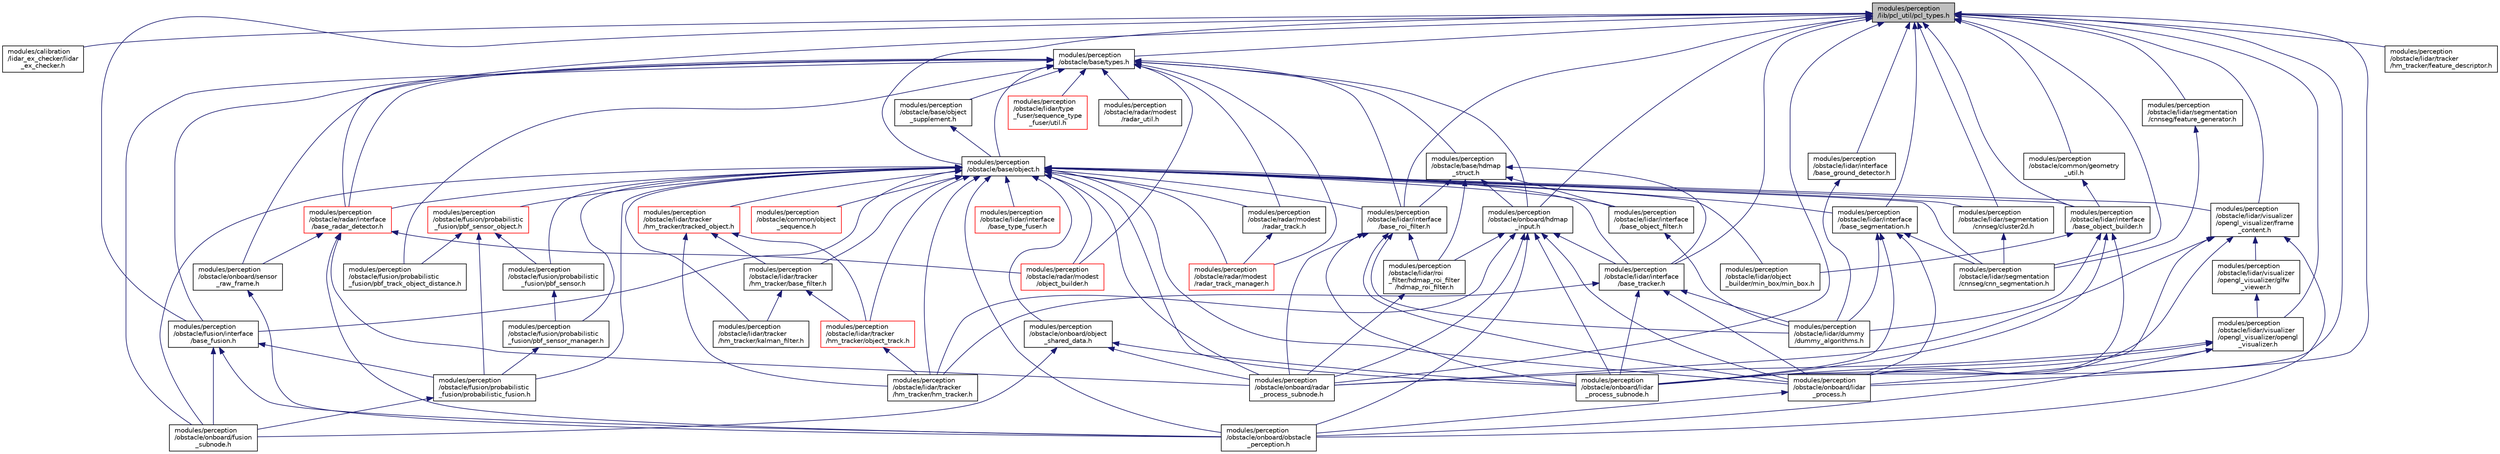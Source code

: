 digraph "modules/perception/lib/pcl_util/pcl_types.h"
{
  edge [fontname="Helvetica",fontsize="10",labelfontname="Helvetica",labelfontsize="10"];
  node [fontname="Helvetica",fontsize="10",shape=record];
  Node7 [label="modules/perception\l/lib/pcl_util/pcl_types.h",height=0.2,width=0.4,color="black", fillcolor="grey75", style="filled", fontcolor="black"];
  Node7 -> Node8 [dir="back",color="midnightblue",fontsize="10",style="solid",fontname="Helvetica"];
  Node8 [label="modules/calibration\l/lidar_ex_checker/lidar\l_ex_checker.h",height=0.2,width=0.4,color="black", fillcolor="white", style="filled",URL="$lidar__ex__checker_8h.html"];
  Node7 -> Node9 [dir="back",color="midnightblue",fontsize="10",style="solid",fontname="Helvetica"];
  Node9 [label="modules/perception\l/obstacle/base/types.h",height=0.2,width=0.4,color="black", fillcolor="white", style="filled",URL="$modules_2perception_2obstacle_2base_2types_8h.html"];
  Node9 -> Node10 [dir="back",color="midnightblue",fontsize="10",style="solid",fontname="Helvetica"];
  Node10 [label="modules/perception\l/obstacle/base/hdmap\l_struct.h",height=0.2,width=0.4,color="black", fillcolor="white", style="filled",URL="$hdmap__struct_8h.html"];
  Node10 -> Node11 [dir="back",color="midnightblue",fontsize="10",style="solid",fontname="Helvetica"];
  Node11 [label="modules/perception\l/obstacle/lidar/interface\l/base_object_filter.h",height=0.2,width=0.4,color="black", fillcolor="white", style="filled",URL="$base__object__filter_8h.html"];
  Node11 -> Node12 [dir="back",color="midnightblue",fontsize="10",style="solid",fontname="Helvetica"];
  Node12 [label="modules/perception\l/obstacle/lidar/dummy\l/dummy_algorithms.h",height=0.2,width=0.4,color="black", fillcolor="white", style="filled",URL="$lidar_2dummy_2dummy__algorithms_8h.html"];
  Node10 -> Node13 [dir="back",color="midnightblue",fontsize="10",style="solid",fontname="Helvetica"];
  Node13 [label="modules/perception\l/obstacle/lidar/interface\l/base_roi_filter.h",height=0.2,width=0.4,color="black", fillcolor="white", style="filled",URL="$base__roi__filter_8h.html"];
  Node13 -> Node12 [dir="back",color="midnightblue",fontsize="10",style="solid",fontname="Helvetica"];
  Node13 -> Node14 [dir="back",color="midnightblue",fontsize="10",style="solid",fontname="Helvetica"];
  Node14 [label="modules/perception\l/obstacle/lidar/roi\l_filter/hdmap_roi_filter\l/hdmap_roi_filter.h",height=0.2,width=0.4,color="black", fillcolor="white", style="filled",URL="$hdmap__roi__filter_8h.html"];
  Node14 -> Node15 [dir="back",color="midnightblue",fontsize="10",style="solid",fontname="Helvetica"];
  Node15 [label="modules/perception\l/obstacle/onboard/radar\l_process_subnode.h",height=0.2,width=0.4,color="black", fillcolor="white", style="filled",URL="$radar__process__subnode_8h.html"];
  Node13 -> Node16 [dir="back",color="midnightblue",fontsize="10",style="solid",fontname="Helvetica"];
  Node16 [label="modules/perception\l/obstacle/onboard/lidar\l_process.h",height=0.2,width=0.4,color="black", fillcolor="white", style="filled",URL="$lidar__process_8h.html"];
  Node16 -> Node17 [dir="back",color="midnightblue",fontsize="10",style="solid",fontname="Helvetica"];
  Node17 [label="modules/perception\l/obstacle/onboard/obstacle\l_perception.h",height=0.2,width=0.4,color="black", fillcolor="white", style="filled",URL="$obstacle__perception_8h.html"];
  Node13 -> Node18 [dir="back",color="midnightblue",fontsize="10",style="solid",fontname="Helvetica"];
  Node18 [label="modules/perception\l/obstacle/onboard/lidar\l_process_subnode.h",height=0.2,width=0.4,color="black", fillcolor="white", style="filled",URL="$lidar__process__subnode_8h.html"];
  Node13 -> Node15 [dir="back",color="midnightblue",fontsize="10",style="solid",fontname="Helvetica"];
  Node10 -> Node19 [dir="back",color="midnightblue",fontsize="10",style="solid",fontname="Helvetica"];
  Node19 [label="modules/perception\l/obstacle/lidar/interface\l/base_tracker.h",height=0.2,width=0.4,color="black", fillcolor="white", style="filled",URL="$base__tracker_8h.html"];
  Node19 -> Node12 [dir="back",color="midnightblue",fontsize="10",style="solid",fontname="Helvetica"];
  Node19 -> Node20 [dir="back",color="midnightblue",fontsize="10",style="solid",fontname="Helvetica"];
  Node20 [label="modules/perception\l/obstacle/lidar/tracker\l/hm_tracker/hm_tracker.h",height=0.2,width=0.4,color="black", fillcolor="white", style="filled",URL="$hm__tracker_8h.html"];
  Node19 -> Node16 [dir="back",color="midnightblue",fontsize="10",style="solid",fontname="Helvetica"];
  Node19 -> Node18 [dir="back",color="midnightblue",fontsize="10",style="solid",fontname="Helvetica"];
  Node10 -> Node21 [dir="back",color="midnightblue",fontsize="10",style="solid",fontname="Helvetica"];
  Node21 [label="modules/perception\l/obstacle/onboard/hdmap\l_input.h",height=0.2,width=0.4,color="black", fillcolor="white", style="filled",URL="$obstacle_2onboard_2hdmap__input_8h.html"];
  Node21 -> Node19 [dir="back",color="midnightblue",fontsize="10",style="solid",fontname="Helvetica"];
  Node21 -> Node14 [dir="back",color="midnightblue",fontsize="10",style="solid",fontname="Helvetica"];
  Node21 -> Node20 [dir="back",color="midnightblue",fontsize="10",style="solid",fontname="Helvetica"];
  Node21 -> Node16 [dir="back",color="midnightblue",fontsize="10",style="solid",fontname="Helvetica"];
  Node21 -> Node18 [dir="back",color="midnightblue",fontsize="10",style="solid",fontname="Helvetica"];
  Node21 -> Node17 [dir="back",color="midnightblue",fontsize="10",style="solid",fontname="Helvetica"];
  Node21 -> Node15 [dir="back",color="midnightblue",fontsize="10",style="solid",fontname="Helvetica"];
  Node10 -> Node14 [dir="back",color="midnightblue",fontsize="10",style="solid",fontname="Helvetica"];
  Node9 -> Node22 [dir="back",color="midnightblue",fontsize="10",style="solid",fontname="Helvetica"];
  Node22 [label="modules/perception\l/obstacle/base/object\l_supplement.h",height=0.2,width=0.4,color="black", fillcolor="white", style="filled",URL="$object__supplement_8h.html"];
  Node22 -> Node23 [dir="back",color="midnightblue",fontsize="10",style="solid",fontname="Helvetica"];
  Node23 [label="modules/perception\l/obstacle/base/object.h",height=0.2,width=0.4,color="black", fillcolor="white", style="filled",URL="$object_8h.html"];
  Node23 -> Node24 [dir="back",color="midnightblue",fontsize="10",style="solid",fontname="Helvetica"];
  Node24 [label="modules/perception\l/obstacle/common/object\l_sequence.h",height=0.2,width=0.4,color="red", fillcolor="white", style="filled",URL="$object__sequence_8h.html"];
  Node23 -> Node26 [dir="back",color="midnightblue",fontsize="10",style="solid",fontname="Helvetica"];
  Node26 [label="modules/perception\l/obstacle/fusion/interface\l/base_fusion.h",height=0.2,width=0.4,color="black", fillcolor="white", style="filled",URL="$base__fusion_8h.html"];
  Node26 -> Node27 [dir="back",color="midnightblue",fontsize="10",style="solid",fontname="Helvetica"];
  Node27 [label="modules/perception\l/obstacle/fusion/probabilistic\l_fusion/probabilistic_fusion.h",height=0.2,width=0.4,color="black", fillcolor="white", style="filled",URL="$probabilistic__fusion_8h.html"];
  Node27 -> Node28 [dir="back",color="midnightblue",fontsize="10",style="solid",fontname="Helvetica"];
  Node28 [label="modules/perception\l/obstacle/onboard/fusion\l_subnode.h",height=0.2,width=0.4,color="black", fillcolor="white", style="filled",URL="$fusion__subnode_8h.html"];
  Node26 -> Node28 [dir="back",color="midnightblue",fontsize="10",style="solid",fontname="Helvetica"];
  Node26 -> Node17 [dir="back",color="midnightblue",fontsize="10",style="solid",fontname="Helvetica"];
  Node23 -> Node29 [dir="back",color="midnightblue",fontsize="10",style="solid",fontname="Helvetica"];
  Node29 [label="modules/perception\l/obstacle/fusion/probabilistic\l_fusion/pbf_sensor_object.h",height=0.2,width=0.4,color="red", fillcolor="white", style="filled",URL="$pbf__sensor__object_8h.html"];
  Node29 -> Node37 [dir="back",color="midnightblue",fontsize="10",style="solid",fontname="Helvetica"];
  Node37 [label="modules/perception\l/obstacle/fusion/probabilistic\l_fusion/pbf_sensor.h",height=0.2,width=0.4,color="black", fillcolor="white", style="filled",URL="$pbf__sensor_8h.html"];
  Node37 -> Node38 [dir="back",color="midnightblue",fontsize="10",style="solid",fontname="Helvetica"];
  Node38 [label="modules/perception\l/obstacle/fusion/probabilistic\l_fusion/pbf_sensor_manager.h",height=0.2,width=0.4,color="black", fillcolor="white", style="filled",URL="$pbf__sensor__manager_8h.html"];
  Node38 -> Node27 [dir="back",color="midnightblue",fontsize="10",style="solid",fontname="Helvetica"];
  Node29 -> Node36 [dir="back",color="midnightblue",fontsize="10",style="solid",fontname="Helvetica"];
  Node36 [label="modules/perception\l/obstacle/fusion/probabilistic\l_fusion/pbf_track_object_distance.h",height=0.2,width=0.4,color="black", fillcolor="white", style="filled",URL="$pbf__track__object__distance_8h.html"];
  Node29 -> Node27 [dir="back",color="midnightblue",fontsize="10",style="solid",fontname="Helvetica"];
  Node23 -> Node37 [dir="back",color="midnightblue",fontsize="10",style="solid",fontname="Helvetica"];
  Node23 -> Node38 [dir="back",color="midnightblue",fontsize="10",style="solid",fontname="Helvetica"];
  Node23 -> Node27 [dir="back",color="midnightblue",fontsize="10",style="solid",fontname="Helvetica"];
  Node23 -> Node39 [dir="back",color="midnightblue",fontsize="10",style="solid",fontname="Helvetica"];
  Node39 [label="modules/perception\l/obstacle/lidar/interface\l/base_object_builder.h",height=0.2,width=0.4,color="black", fillcolor="white", style="filled",URL="$base__object__builder_8h.html"];
  Node39 -> Node12 [dir="back",color="midnightblue",fontsize="10",style="solid",fontname="Helvetica"];
  Node39 -> Node40 [dir="back",color="midnightblue",fontsize="10",style="solid",fontname="Helvetica"];
  Node40 [label="modules/perception\l/obstacle/lidar/object\l_builder/min_box/min_box.h",height=0.2,width=0.4,color="black", fillcolor="white", style="filled",URL="$min__box_8h.html"];
  Node39 -> Node16 [dir="back",color="midnightblue",fontsize="10",style="solid",fontname="Helvetica"];
  Node39 -> Node18 [dir="back",color="midnightblue",fontsize="10",style="solid",fontname="Helvetica"];
  Node23 -> Node11 [dir="back",color="midnightblue",fontsize="10",style="solid",fontname="Helvetica"];
  Node23 -> Node13 [dir="back",color="midnightblue",fontsize="10",style="solid",fontname="Helvetica"];
  Node23 -> Node41 [dir="back",color="midnightblue",fontsize="10",style="solid",fontname="Helvetica"];
  Node41 [label="modules/perception\l/obstacle/lidar/interface\l/base_segmentation.h",height=0.2,width=0.4,color="black", fillcolor="white", style="filled",URL="$base__segmentation_8h.html"];
  Node41 -> Node12 [dir="back",color="midnightblue",fontsize="10",style="solid",fontname="Helvetica"];
  Node41 -> Node42 [dir="back",color="midnightblue",fontsize="10",style="solid",fontname="Helvetica"];
  Node42 [label="modules/perception\l/obstacle/lidar/segmentation\l/cnnseg/cnn_segmentation.h",height=0.2,width=0.4,color="black", fillcolor="white", style="filled",URL="$cnn__segmentation_8h.html"];
  Node41 -> Node16 [dir="back",color="midnightblue",fontsize="10",style="solid",fontname="Helvetica"];
  Node41 -> Node18 [dir="back",color="midnightblue",fontsize="10",style="solid",fontname="Helvetica"];
  Node23 -> Node19 [dir="back",color="midnightblue",fontsize="10",style="solid",fontname="Helvetica"];
  Node23 -> Node43 [dir="back",color="midnightblue",fontsize="10",style="solid",fontname="Helvetica"];
  Node43 [label="modules/perception\l/obstacle/lidar/interface\l/base_type_fuser.h",height=0.2,width=0.4,color="red", fillcolor="white", style="filled",URL="$base__type__fuser_8h.html"];
  Node23 -> Node40 [dir="back",color="midnightblue",fontsize="10",style="solid",fontname="Helvetica"];
  Node23 -> Node44 [dir="back",color="midnightblue",fontsize="10",style="solid",fontname="Helvetica"];
  Node44 [label="modules/perception\l/obstacle/lidar/segmentation\l/cnnseg/cluster2d.h",height=0.2,width=0.4,color="black", fillcolor="white", style="filled",URL="$cluster2d_8h.html"];
  Node44 -> Node42 [dir="back",color="midnightblue",fontsize="10",style="solid",fontname="Helvetica"];
  Node23 -> Node42 [dir="back",color="midnightblue",fontsize="10",style="solid",fontname="Helvetica"];
  Node23 -> Node45 [dir="back",color="midnightblue",fontsize="10",style="solid",fontname="Helvetica"];
  Node45 [label="modules/perception\l/obstacle/lidar/tracker\l/hm_tracker/base_filter.h",height=0.2,width=0.4,color="black", fillcolor="white", style="filled",URL="$base__filter_8h.html"];
  Node45 -> Node46 [dir="back",color="midnightblue",fontsize="10",style="solid",fontname="Helvetica"];
  Node46 [label="modules/perception\l/obstacle/lidar/tracker\l/hm_tracker/object_track.h",height=0.2,width=0.4,color="red", fillcolor="white", style="filled",URL="$object__track_8h.html"];
  Node46 -> Node20 [dir="back",color="midnightblue",fontsize="10",style="solid",fontname="Helvetica"];
  Node45 -> Node50 [dir="back",color="midnightblue",fontsize="10",style="solid",fontname="Helvetica"];
  Node50 [label="modules/perception\l/obstacle/lidar/tracker\l/hm_tracker/kalman_filter.h",height=0.2,width=0.4,color="black", fillcolor="white", style="filled",URL="$perception_2obstacle_2lidar_2tracker_2hm__tracker_2kalman__filter_8h.html"];
  Node23 -> Node51 [dir="back",color="midnightblue",fontsize="10",style="solid",fontname="Helvetica"];
  Node51 [label="modules/perception\l/obstacle/lidar/tracker\l/hm_tracker/tracked_object.h",height=0.2,width=0.4,color="red", fillcolor="white", style="filled",URL="$tracked__object_8h.html"];
  Node51 -> Node45 [dir="back",color="midnightblue",fontsize="10",style="solid",fontname="Helvetica"];
  Node51 -> Node46 [dir="back",color="midnightblue",fontsize="10",style="solid",fontname="Helvetica"];
  Node51 -> Node20 [dir="back",color="midnightblue",fontsize="10",style="solid",fontname="Helvetica"];
  Node23 -> Node46 [dir="back",color="midnightblue",fontsize="10",style="solid",fontname="Helvetica"];
  Node23 -> Node20 [dir="back",color="midnightblue",fontsize="10",style="solid",fontname="Helvetica"];
  Node23 -> Node50 [dir="back",color="midnightblue",fontsize="10",style="solid",fontname="Helvetica"];
  Node23 -> Node52 [dir="back",color="midnightblue",fontsize="10",style="solid",fontname="Helvetica"];
  Node52 [label="modules/perception\l/obstacle/lidar/visualizer\l/opengl_visualizer/frame\l_content.h",height=0.2,width=0.4,color="black", fillcolor="white", style="filled",URL="$frame__content_8h.html"];
  Node52 -> Node53 [dir="back",color="midnightblue",fontsize="10",style="solid",fontname="Helvetica"];
  Node53 [label="modules/perception\l/obstacle/lidar/visualizer\l/opengl_visualizer/glfw\l_viewer.h",height=0.2,width=0.4,color="black", fillcolor="white", style="filled",URL="$glfw__viewer_8h.html"];
  Node53 -> Node54 [dir="back",color="midnightblue",fontsize="10",style="solid",fontname="Helvetica"];
  Node54 [label="modules/perception\l/obstacle/lidar/visualizer\l/opengl_visualizer/opengl\l_visualizer.h",height=0.2,width=0.4,color="black", fillcolor="white", style="filled",URL="$opengl__visualizer_8h.html"];
  Node54 -> Node16 [dir="back",color="midnightblue",fontsize="10",style="solid",fontname="Helvetica"];
  Node54 -> Node18 [dir="back",color="midnightblue",fontsize="10",style="solid",fontname="Helvetica"];
  Node54 -> Node17 [dir="back",color="midnightblue",fontsize="10",style="solid",fontname="Helvetica"];
  Node54 -> Node15 [dir="back",color="midnightblue",fontsize="10",style="solid",fontname="Helvetica"];
  Node52 -> Node16 [dir="back",color="midnightblue",fontsize="10",style="solid",fontname="Helvetica"];
  Node52 -> Node18 [dir="back",color="midnightblue",fontsize="10",style="solid",fontname="Helvetica"];
  Node52 -> Node17 [dir="back",color="midnightblue",fontsize="10",style="solid",fontname="Helvetica"];
  Node52 -> Node15 [dir="back",color="midnightblue",fontsize="10",style="solid",fontname="Helvetica"];
  Node23 -> Node28 [dir="back",color="midnightblue",fontsize="10",style="solid",fontname="Helvetica"];
  Node23 -> Node55 [dir="back",color="midnightblue",fontsize="10",style="solid",fontname="Helvetica"];
  Node55 [label="modules/perception\l/obstacle/onboard/object\l_shared_data.h",height=0.2,width=0.4,color="black", fillcolor="white", style="filled",URL="$object__shared__data_8h.html"];
  Node55 -> Node28 [dir="back",color="midnightblue",fontsize="10",style="solid",fontname="Helvetica"];
  Node55 -> Node18 [dir="back",color="midnightblue",fontsize="10",style="solid",fontname="Helvetica"];
  Node55 -> Node15 [dir="back",color="midnightblue",fontsize="10",style="solid",fontname="Helvetica"];
  Node23 -> Node16 [dir="back",color="midnightblue",fontsize="10",style="solid",fontname="Helvetica"];
  Node23 -> Node18 [dir="back",color="midnightblue",fontsize="10",style="solid",fontname="Helvetica"];
  Node23 -> Node17 [dir="back",color="midnightblue",fontsize="10",style="solid",fontname="Helvetica"];
  Node23 -> Node56 [dir="back",color="midnightblue",fontsize="10",style="solid",fontname="Helvetica"];
  Node56 [label="modules/perception\l/obstacle/radar/interface\l/base_radar_detector.h",height=0.2,width=0.4,color="red", fillcolor="white", style="filled",URL="$base__radar__detector_8h.html"];
  Node56 -> Node57 [dir="back",color="midnightblue",fontsize="10",style="solid",fontname="Helvetica"];
  Node57 [label="modules/perception\l/obstacle/onboard/sensor\l_raw_frame.h",height=0.2,width=0.4,color="black", fillcolor="white", style="filled",URL="$sensor__raw__frame_8h.html"];
  Node57 -> Node17 [dir="back",color="midnightblue",fontsize="10",style="solid",fontname="Helvetica"];
  Node56 -> Node17 [dir="back",color="midnightblue",fontsize="10",style="solid",fontname="Helvetica"];
  Node56 -> Node15 [dir="back",color="midnightblue",fontsize="10",style="solid",fontname="Helvetica"];
  Node56 -> Node60 [dir="back",color="midnightblue",fontsize="10",style="solid",fontname="Helvetica"];
  Node60 [label="modules/perception\l/obstacle/radar/modest\l/object_builder.h",height=0.2,width=0.4,color="red", fillcolor="white", style="filled",URL="$object__builder_8h.html"];
  Node23 -> Node15 [dir="back",color="midnightblue",fontsize="10",style="solid",fontname="Helvetica"];
  Node23 -> Node60 [dir="back",color="midnightblue",fontsize="10",style="solid",fontname="Helvetica"];
  Node23 -> Node63 [dir="back",color="midnightblue",fontsize="10",style="solid",fontname="Helvetica"];
  Node63 [label="modules/perception\l/obstacle/radar/modest\l/radar_track_manager.h",height=0.2,width=0.4,color="red", fillcolor="white", style="filled",URL="$radar__track__manager_8h.html"];
  Node23 -> Node64 [dir="back",color="midnightblue",fontsize="10",style="solid",fontname="Helvetica"];
  Node64 [label="modules/perception\l/obstacle/radar/modest\l/radar_track.h",height=0.2,width=0.4,color="black", fillcolor="white", style="filled",URL="$radar__track_8h.html"];
  Node64 -> Node63 [dir="back",color="midnightblue",fontsize="10",style="solid",fontname="Helvetica"];
  Node9 -> Node23 [dir="back",color="midnightblue",fontsize="10",style="solid",fontname="Helvetica"];
  Node9 -> Node26 [dir="back",color="midnightblue",fontsize="10",style="solid",fontname="Helvetica"];
  Node9 -> Node36 [dir="back",color="midnightblue",fontsize="10",style="solid",fontname="Helvetica"];
  Node9 -> Node13 [dir="back",color="midnightblue",fontsize="10",style="solid",fontname="Helvetica"];
  Node9 -> Node21 [dir="back",color="midnightblue",fontsize="10",style="solid",fontname="Helvetica"];
  Node9 -> Node65 [dir="back",color="midnightblue",fontsize="10",style="solid",fontname="Helvetica"];
  Node65 [label="modules/perception\l/obstacle/lidar/type\l_fuser/sequence_type\l_fuser/util.h",height=0.2,width=0.4,color="red", fillcolor="white", style="filled",URL="$perception_2obstacle_2lidar_2type__fuser_2sequence__type__fuser_2util_8h.html"];
  Node9 -> Node28 [dir="back",color="midnightblue",fontsize="10",style="solid",fontname="Helvetica"];
  Node9 -> Node57 [dir="back",color="midnightblue",fontsize="10",style="solid",fontname="Helvetica"];
  Node9 -> Node56 [dir="back",color="midnightblue",fontsize="10",style="solid",fontname="Helvetica"];
  Node9 -> Node60 [dir="back",color="midnightblue",fontsize="10",style="solid",fontname="Helvetica"];
  Node9 -> Node63 [dir="back",color="midnightblue",fontsize="10",style="solid",fontname="Helvetica"];
  Node9 -> Node64 [dir="back",color="midnightblue",fontsize="10",style="solid",fontname="Helvetica"];
  Node9 -> Node66 [dir="back",color="midnightblue",fontsize="10",style="solid",fontname="Helvetica"];
  Node66 [label="modules/perception\l/obstacle/radar/modest\l/radar_util.h",height=0.2,width=0.4,color="black", fillcolor="white", style="filled",URL="$radar__util_8h.html"];
  Node7 -> Node23 [dir="back",color="midnightblue",fontsize="10",style="solid",fontname="Helvetica"];
  Node7 -> Node67 [dir="back",color="midnightblue",fontsize="10",style="solid",fontname="Helvetica"];
  Node67 [label="modules/perception\l/obstacle/common/geometry\l_util.h",height=0.2,width=0.4,color="black", fillcolor="white", style="filled",URL="$geometry__util_8h.html"];
  Node67 -> Node39 [dir="back",color="midnightblue",fontsize="10",style="solid",fontname="Helvetica"];
  Node7 -> Node26 [dir="back",color="midnightblue",fontsize="10",style="solid",fontname="Helvetica"];
  Node7 -> Node68 [dir="back",color="midnightblue",fontsize="10",style="solid",fontname="Helvetica"];
  Node68 [label="modules/perception\l/obstacle/lidar/interface\l/base_ground_detector.h",height=0.2,width=0.4,color="black", fillcolor="white", style="filled",URL="$base__ground__detector_8h.html"];
  Node68 -> Node12 [dir="back",color="midnightblue",fontsize="10",style="solid",fontname="Helvetica"];
  Node7 -> Node39 [dir="back",color="midnightblue",fontsize="10",style="solid",fontname="Helvetica"];
  Node7 -> Node13 [dir="back",color="midnightblue",fontsize="10",style="solid",fontname="Helvetica"];
  Node7 -> Node41 [dir="back",color="midnightblue",fontsize="10",style="solid",fontname="Helvetica"];
  Node7 -> Node19 [dir="back",color="midnightblue",fontsize="10",style="solid",fontname="Helvetica"];
  Node7 -> Node21 [dir="back",color="midnightblue",fontsize="10",style="solid",fontname="Helvetica"];
  Node7 -> Node44 [dir="back",color="midnightblue",fontsize="10",style="solid",fontname="Helvetica"];
  Node7 -> Node42 [dir="back",color="midnightblue",fontsize="10",style="solid",fontname="Helvetica"];
  Node7 -> Node69 [dir="back",color="midnightblue",fontsize="10",style="solid",fontname="Helvetica"];
  Node69 [label="modules/perception\l/obstacle/lidar/segmentation\l/cnnseg/feature_generator.h",height=0.2,width=0.4,color="black", fillcolor="white", style="filled",URL="$feature__generator_8h.html"];
  Node69 -> Node42 [dir="back",color="midnightblue",fontsize="10",style="solid",fontname="Helvetica"];
  Node7 -> Node70 [dir="back",color="midnightblue",fontsize="10",style="solid",fontname="Helvetica"];
  Node70 [label="modules/perception\l/obstacle/lidar/tracker\l/hm_tracker/feature_descriptor.h",height=0.2,width=0.4,color="black", fillcolor="white", style="filled",URL="$feature__descriptor_8h.html"];
  Node7 -> Node52 [dir="back",color="midnightblue",fontsize="10",style="solid",fontname="Helvetica"];
  Node7 -> Node54 [dir="back",color="midnightblue",fontsize="10",style="solid",fontname="Helvetica"];
  Node7 -> Node16 [dir="back",color="midnightblue",fontsize="10",style="solid",fontname="Helvetica"];
  Node7 -> Node18 [dir="back",color="midnightblue",fontsize="10",style="solid",fontname="Helvetica"];
  Node7 -> Node56 [dir="back",color="midnightblue",fontsize="10",style="solid",fontname="Helvetica"];
  Node7 -> Node15 [dir="back",color="midnightblue",fontsize="10",style="solid",fontname="Helvetica"];
}
